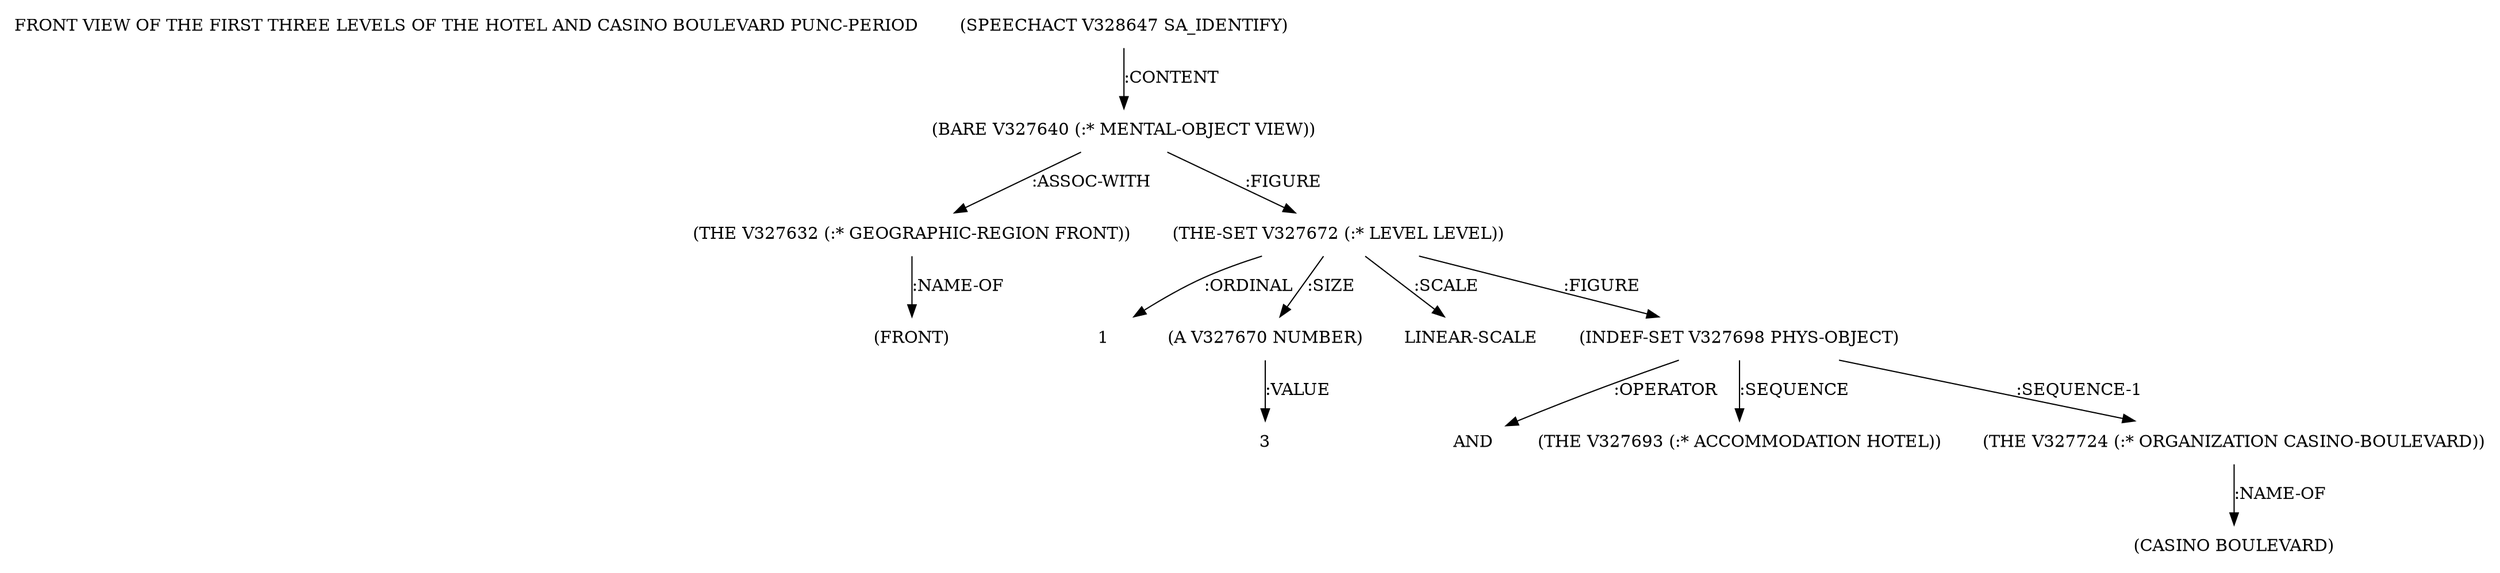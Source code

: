 digraph Terms {
  node [shape=none]
  "FRONT VIEW OF THE FIRST THREE LEVELS OF THE HOTEL AND CASINO BOULEVARD PUNC-PERIOD"
  "V328647" [label="(SPEECHACT V328647 SA_IDENTIFY)"]
  "V328647" -> "V327640" [label=":CONTENT"]
  "V327640" [label="(BARE V327640 (:* MENTAL-OBJECT VIEW))"]
  "V327640" -> "V327632" [label=":ASSOC-WITH"]
  "V327640" -> "V327672" [label=":FIGURE"]
  "V327632" [label="(THE V327632 (:* GEOGRAPHIC-REGION FRONT))"]
  "V327632" -> "NT331573" [label=":NAME-OF"]
  "NT331573" [label="(FRONT)"]
  "V327672" [label="(THE-SET V327672 (:* LEVEL LEVEL))"]
  "V327672" -> "NT331574" [label=":ORDINAL"]
  "NT331574" [label="1"]
  "V327672" -> "V327670" [label=":SIZE"]
  "V327672" -> "NT331575" [label=":SCALE"]
  "NT331575" [label="LINEAR-SCALE"]
  "V327672" -> "V327698" [label=":FIGURE"]
  "V327670" [label="(A V327670 NUMBER)"]
  "V327670" -> "NT331576" [label=":VALUE"]
  "NT331576" [label="3"]
  "V327698" [label="(INDEF-SET V327698 PHYS-OBJECT)"]
  "V327698" -> "NT331577" [label=":OPERATOR"]
  "NT331577" [label="AND"]
  "V327698" -> "V327693" [label=":SEQUENCE"]
  "V327698" -> "V327724" [label=":SEQUENCE-1"]
  "V327693" [label="(THE V327693 (:* ACCOMMODATION HOTEL))"]
  "V327724" [label="(THE V327724 (:* ORGANIZATION CASINO-BOULEVARD))"]
  "V327724" -> "NT331578" [label=":NAME-OF"]
  "NT331578" [label="(CASINO BOULEVARD)"]
}
